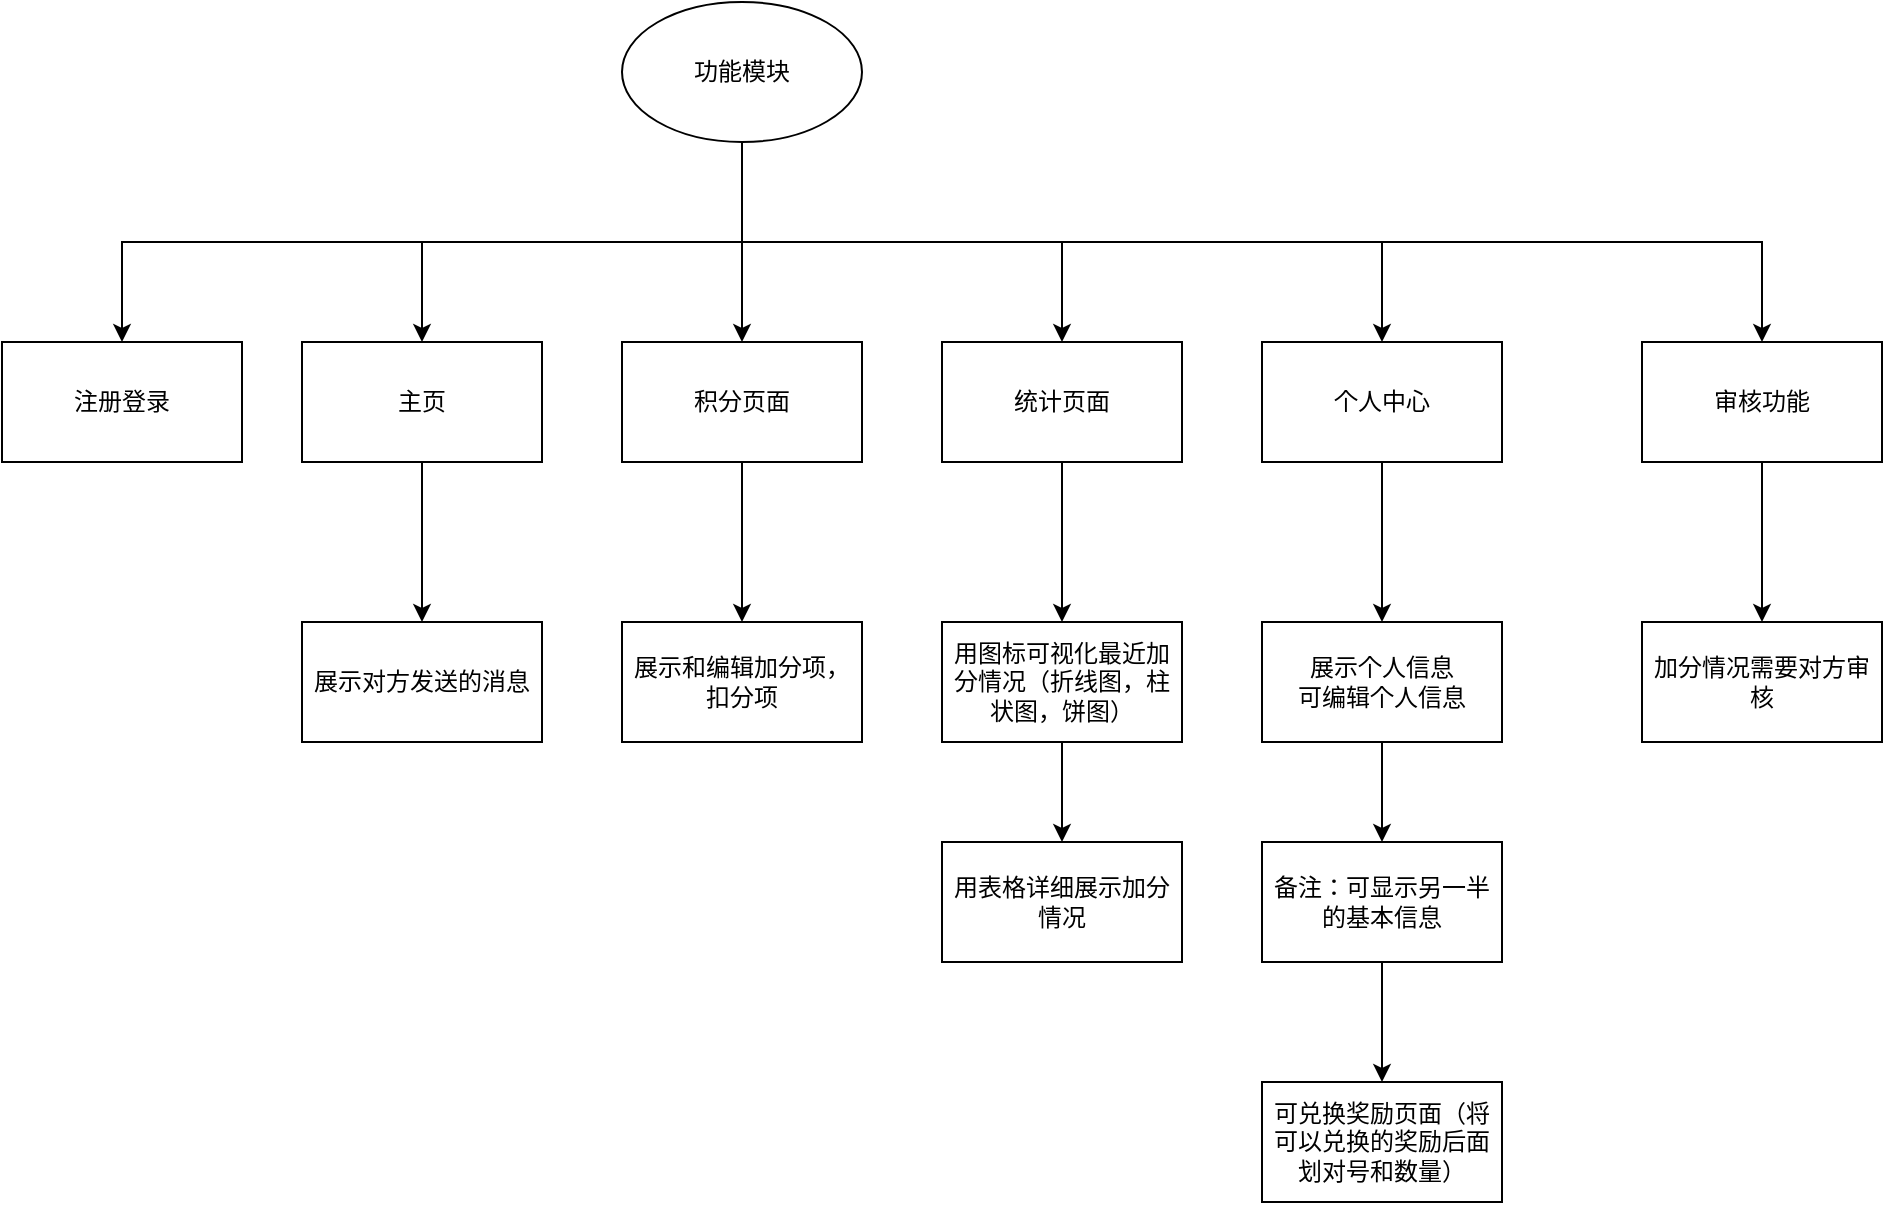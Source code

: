 <mxfile version="21.0.6" type="github"><diagram name="第 1 页" id="R7W2ZGuYqJGWQBCo4g54"><mxGraphModel dx="894" dy="656" grid="1" gridSize="10" guides="1" tooltips="1" connect="1" arrows="1" fold="1" page="1" pageScale="1" pageWidth="1169" pageHeight="827" math="0" shadow="0"><root><mxCell id="0"/><mxCell id="1" parent="0"/><mxCell id="o8IHLFmqZhL0qciKOvRH-6" style="edgeStyle=orthogonalEdgeStyle;rounded=0;orthogonalLoop=1;jettySize=auto;html=1;exitX=0.5;exitY=1;exitDx=0;exitDy=0;" edge="1" parent="1" source="o8IHLFmqZhL0qciKOvRH-1" target="o8IHLFmqZhL0qciKOvRH-2"><mxGeometry relative="1" as="geometry"/></mxCell><mxCell id="o8IHLFmqZhL0qciKOvRH-9" style="edgeStyle=orthogonalEdgeStyle;rounded=0;orthogonalLoop=1;jettySize=auto;html=1;exitX=0.5;exitY=1;exitDx=0;exitDy=0;" edge="1" parent="1" source="o8IHLFmqZhL0qciKOvRH-1" target="o8IHLFmqZhL0qciKOvRH-3"><mxGeometry relative="1" as="geometry"/></mxCell><mxCell id="o8IHLFmqZhL0qciKOvRH-10" style="edgeStyle=orthogonalEdgeStyle;rounded=0;orthogonalLoop=1;jettySize=auto;html=1;exitX=0.5;exitY=1;exitDx=0;exitDy=0;" edge="1" parent="1" source="o8IHLFmqZhL0qciKOvRH-1" target="o8IHLFmqZhL0qciKOvRH-4"><mxGeometry relative="1" as="geometry"/></mxCell><mxCell id="o8IHLFmqZhL0qciKOvRH-11" style="edgeStyle=orthogonalEdgeStyle;rounded=0;orthogonalLoop=1;jettySize=auto;html=1;exitX=0.5;exitY=1;exitDx=0;exitDy=0;" edge="1" parent="1" source="o8IHLFmqZhL0qciKOvRH-1" target="o8IHLFmqZhL0qciKOvRH-5"><mxGeometry relative="1" as="geometry"/></mxCell><mxCell id="o8IHLFmqZhL0qciKOvRH-13" style="edgeStyle=orthogonalEdgeStyle;rounded=0;orthogonalLoop=1;jettySize=auto;html=1;exitX=0.5;exitY=1;exitDx=0;exitDy=0;" edge="1" parent="1" source="o8IHLFmqZhL0qciKOvRH-1" target="o8IHLFmqZhL0qciKOvRH-12"><mxGeometry relative="1" as="geometry"/></mxCell><mxCell id="o8IHLFmqZhL0qciKOvRH-23" style="edgeStyle=orthogonalEdgeStyle;rounded=0;orthogonalLoop=1;jettySize=auto;html=1;exitX=0.5;exitY=1;exitDx=0;exitDy=0;" edge="1" parent="1" source="o8IHLFmqZhL0qciKOvRH-1" target="o8IHLFmqZhL0qciKOvRH-22"><mxGeometry relative="1" as="geometry"/></mxCell><mxCell id="o8IHLFmqZhL0qciKOvRH-1" value="功能模块" style="ellipse;whiteSpace=wrap;html=1;" vertex="1" parent="1"><mxGeometry x="340" y="70" width="120" height="70" as="geometry"/></mxCell><mxCell id="o8IHLFmqZhL0qciKOvRH-2" value="注册登录" style="rounded=0;whiteSpace=wrap;html=1;" vertex="1" parent="1"><mxGeometry x="30" y="240" width="120" height="60" as="geometry"/></mxCell><mxCell id="o8IHLFmqZhL0qciKOvRH-27" value="" style="edgeStyle=orthogonalEdgeStyle;rounded=0;orthogonalLoop=1;jettySize=auto;html=1;" edge="1" parent="1" source="o8IHLFmqZhL0qciKOvRH-3" target="o8IHLFmqZhL0qciKOvRH-26"><mxGeometry relative="1" as="geometry"/></mxCell><mxCell id="o8IHLFmqZhL0qciKOvRH-3" value="积分页面" style="rounded=0;whiteSpace=wrap;html=1;" vertex="1" parent="1"><mxGeometry x="340" y="240" width="120" height="60" as="geometry"/></mxCell><mxCell id="o8IHLFmqZhL0qciKOvRH-19" value="" style="edgeStyle=orthogonalEdgeStyle;rounded=0;orthogonalLoop=1;jettySize=auto;html=1;" edge="1" parent="1" source="o8IHLFmqZhL0qciKOvRH-4" target="o8IHLFmqZhL0qciKOvRH-18"><mxGeometry relative="1" as="geometry"/></mxCell><mxCell id="o8IHLFmqZhL0qciKOvRH-4" value="统计页面" style="rounded=0;whiteSpace=wrap;html=1;" vertex="1" parent="1"><mxGeometry x="500" y="240" width="120" height="60" as="geometry"/></mxCell><mxCell id="o8IHLFmqZhL0qciKOvRH-15" value="" style="edgeStyle=orthogonalEdgeStyle;rounded=0;orthogonalLoop=1;jettySize=auto;html=1;" edge="1" parent="1" source="o8IHLFmqZhL0qciKOvRH-5" target="o8IHLFmqZhL0qciKOvRH-14"><mxGeometry relative="1" as="geometry"/></mxCell><mxCell id="o8IHLFmqZhL0qciKOvRH-5" value="个人中心" style="rounded=0;whiteSpace=wrap;html=1;" vertex="1" parent="1"><mxGeometry x="660" y="240" width="120" height="60" as="geometry"/></mxCell><mxCell id="o8IHLFmqZhL0qciKOvRH-31" value="" style="edgeStyle=orthogonalEdgeStyle;rounded=0;orthogonalLoop=1;jettySize=auto;html=1;" edge="1" parent="1" source="o8IHLFmqZhL0qciKOvRH-12" target="o8IHLFmqZhL0qciKOvRH-30"><mxGeometry relative="1" as="geometry"/></mxCell><mxCell id="o8IHLFmqZhL0qciKOvRH-12" value="主页" style="rounded=0;whiteSpace=wrap;html=1;" vertex="1" parent="1"><mxGeometry x="180" y="240" width="120" height="60" as="geometry"/></mxCell><mxCell id="o8IHLFmqZhL0qciKOvRH-17" value="" style="edgeStyle=orthogonalEdgeStyle;rounded=0;orthogonalLoop=1;jettySize=auto;html=1;" edge="1" parent="1" source="o8IHLFmqZhL0qciKOvRH-14" target="o8IHLFmqZhL0qciKOvRH-16"><mxGeometry relative="1" as="geometry"/></mxCell><mxCell id="o8IHLFmqZhL0qciKOvRH-14" value="展示个人信息&lt;br&gt;可编辑个人信息" style="rounded=0;whiteSpace=wrap;html=1;" vertex="1" parent="1"><mxGeometry x="660" y="380" width="120" height="60" as="geometry"/></mxCell><mxCell id="o8IHLFmqZhL0qciKOvRH-33" value="" style="edgeStyle=orthogonalEdgeStyle;rounded=0;orthogonalLoop=1;jettySize=auto;html=1;" edge="1" parent="1" source="o8IHLFmqZhL0qciKOvRH-16" target="o8IHLFmqZhL0qciKOvRH-32"><mxGeometry relative="1" as="geometry"/></mxCell><mxCell id="o8IHLFmqZhL0qciKOvRH-16" value="备注：可显示另一半的基本信息" style="whiteSpace=wrap;html=1;rounded=0;" vertex="1" parent="1"><mxGeometry x="660" y="490" width="120" height="60" as="geometry"/></mxCell><mxCell id="o8IHLFmqZhL0qciKOvRH-21" value="" style="edgeStyle=orthogonalEdgeStyle;rounded=0;orthogonalLoop=1;jettySize=auto;html=1;" edge="1" parent="1" source="o8IHLFmqZhL0qciKOvRH-18" target="o8IHLFmqZhL0qciKOvRH-20"><mxGeometry relative="1" as="geometry"/></mxCell><mxCell id="o8IHLFmqZhL0qciKOvRH-18" value="用图标可视化最近加分情况（折线图，柱状图，饼图）" style="rounded=0;whiteSpace=wrap;html=1;" vertex="1" parent="1"><mxGeometry x="500" y="380" width="120" height="60" as="geometry"/></mxCell><mxCell id="o8IHLFmqZhL0qciKOvRH-20" value="用表格详细展示加分情况" style="whiteSpace=wrap;html=1;rounded=0;" vertex="1" parent="1"><mxGeometry x="500" y="490" width="120" height="60" as="geometry"/></mxCell><mxCell id="o8IHLFmqZhL0qciKOvRH-25" value="" style="edgeStyle=orthogonalEdgeStyle;rounded=0;orthogonalLoop=1;jettySize=auto;html=1;" edge="1" parent="1" source="o8IHLFmqZhL0qciKOvRH-22" target="o8IHLFmqZhL0qciKOvRH-24"><mxGeometry relative="1" as="geometry"/></mxCell><mxCell id="o8IHLFmqZhL0qciKOvRH-22" value="审核功能" style="ellipse;whiteSpace=wrap;html=1;shape=label;perimeter=rectanglePerimeter;rounded=0;" vertex="1" parent="1"><mxGeometry x="850" y="240" width="120" height="60" as="geometry"/></mxCell><mxCell id="o8IHLFmqZhL0qciKOvRH-24" value="加分情况需要对方审核" style="whiteSpace=wrap;html=1;rounded=0;" vertex="1" parent="1"><mxGeometry x="850" y="380" width="120" height="60" as="geometry"/></mxCell><mxCell id="o8IHLFmqZhL0qciKOvRH-26" value="展示和编辑加分项，扣分项" style="whiteSpace=wrap;html=1;rounded=0;" vertex="1" parent="1"><mxGeometry x="340" y="380" width="120" height="60" as="geometry"/></mxCell><mxCell id="o8IHLFmqZhL0qciKOvRH-30" value="展示对方发送的消息" style="whiteSpace=wrap;html=1;rounded=0;" vertex="1" parent="1"><mxGeometry x="180" y="380" width="120" height="60" as="geometry"/></mxCell><mxCell id="o8IHLFmqZhL0qciKOvRH-32" value="可兑换奖励页面（将可以兑换的奖励后面划对号和数量）" style="whiteSpace=wrap;html=1;rounded=0;" vertex="1" parent="1"><mxGeometry x="660" y="610" width="120" height="60" as="geometry"/></mxCell></root></mxGraphModel></diagram></mxfile>